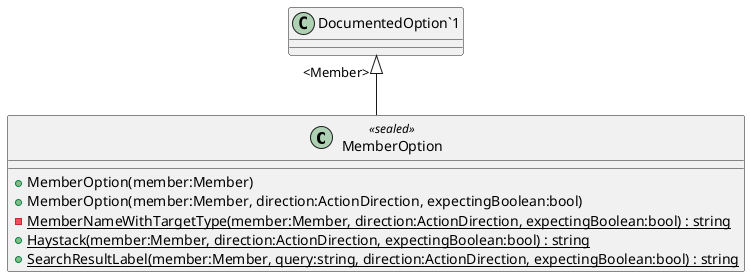 @startuml
class MemberOption <<sealed>> {
    + MemberOption(member:Member)
    + MemberOption(member:Member, direction:ActionDirection, expectingBoolean:bool)
    - {static} MemberNameWithTargetType(member:Member, direction:ActionDirection, expectingBoolean:bool) : string
    + {static} Haystack(member:Member, direction:ActionDirection, expectingBoolean:bool) : string
    + {static} SearchResultLabel(member:Member, query:string, direction:ActionDirection, expectingBoolean:bool) : string
}
"DocumentedOption`1" "<Member>" <|-- MemberOption
@enduml
